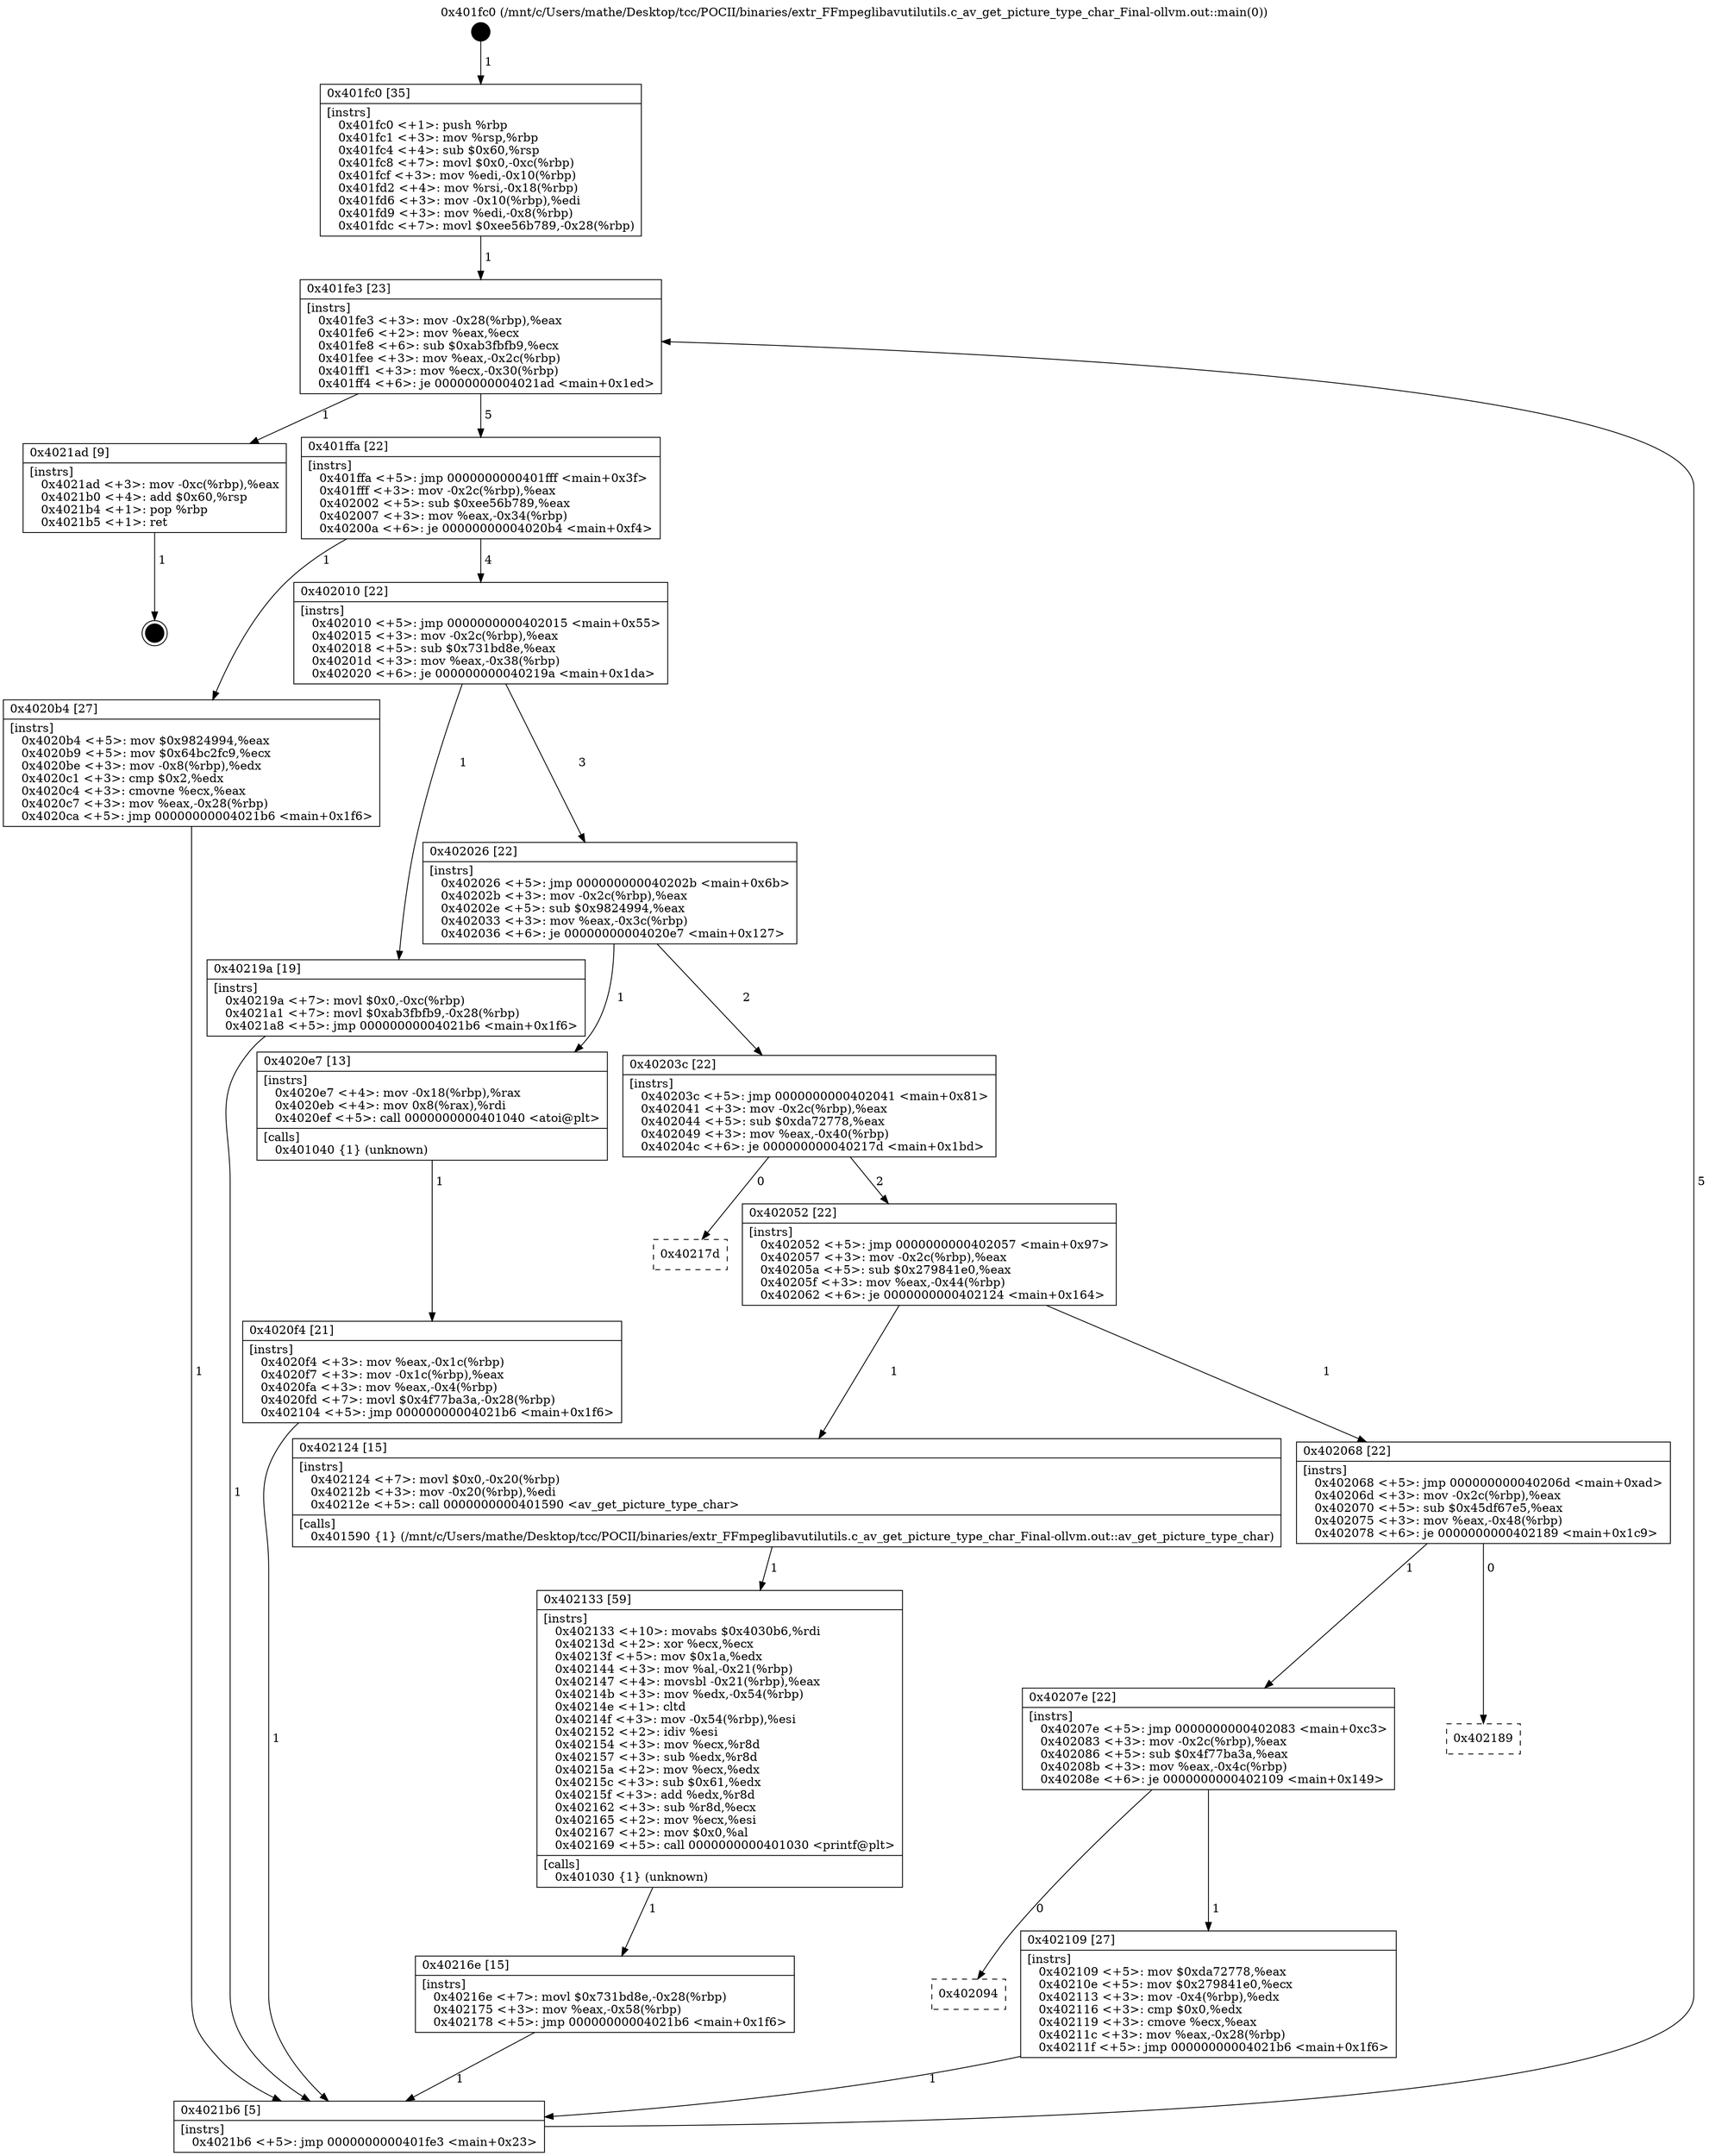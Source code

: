 digraph "0x401fc0" {
  label = "0x401fc0 (/mnt/c/Users/mathe/Desktop/tcc/POCII/binaries/extr_FFmpeglibavutilutils.c_av_get_picture_type_char_Final-ollvm.out::main(0))"
  labelloc = "t"
  node[shape=record]

  Entry [label="",width=0.3,height=0.3,shape=circle,fillcolor=black,style=filled]
  "0x401fe3" [label="{
     0x401fe3 [23]\l
     | [instrs]\l
     &nbsp;&nbsp;0x401fe3 \<+3\>: mov -0x28(%rbp),%eax\l
     &nbsp;&nbsp;0x401fe6 \<+2\>: mov %eax,%ecx\l
     &nbsp;&nbsp;0x401fe8 \<+6\>: sub $0xab3fbfb9,%ecx\l
     &nbsp;&nbsp;0x401fee \<+3\>: mov %eax,-0x2c(%rbp)\l
     &nbsp;&nbsp;0x401ff1 \<+3\>: mov %ecx,-0x30(%rbp)\l
     &nbsp;&nbsp;0x401ff4 \<+6\>: je 00000000004021ad \<main+0x1ed\>\l
  }"]
  "0x4021ad" [label="{
     0x4021ad [9]\l
     | [instrs]\l
     &nbsp;&nbsp;0x4021ad \<+3\>: mov -0xc(%rbp),%eax\l
     &nbsp;&nbsp;0x4021b0 \<+4\>: add $0x60,%rsp\l
     &nbsp;&nbsp;0x4021b4 \<+1\>: pop %rbp\l
     &nbsp;&nbsp;0x4021b5 \<+1\>: ret\l
  }"]
  "0x401ffa" [label="{
     0x401ffa [22]\l
     | [instrs]\l
     &nbsp;&nbsp;0x401ffa \<+5\>: jmp 0000000000401fff \<main+0x3f\>\l
     &nbsp;&nbsp;0x401fff \<+3\>: mov -0x2c(%rbp),%eax\l
     &nbsp;&nbsp;0x402002 \<+5\>: sub $0xee56b789,%eax\l
     &nbsp;&nbsp;0x402007 \<+3\>: mov %eax,-0x34(%rbp)\l
     &nbsp;&nbsp;0x40200a \<+6\>: je 00000000004020b4 \<main+0xf4\>\l
  }"]
  Exit [label="",width=0.3,height=0.3,shape=circle,fillcolor=black,style=filled,peripheries=2]
  "0x4020b4" [label="{
     0x4020b4 [27]\l
     | [instrs]\l
     &nbsp;&nbsp;0x4020b4 \<+5\>: mov $0x9824994,%eax\l
     &nbsp;&nbsp;0x4020b9 \<+5\>: mov $0x64bc2fc9,%ecx\l
     &nbsp;&nbsp;0x4020be \<+3\>: mov -0x8(%rbp),%edx\l
     &nbsp;&nbsp;0x4020c1 \<+3\>: cmp $0x2,%edx\l
     &nbsp;&nbsp;0x4020c4 \<+3\>: cmovne %ecx,%eax\l
     &nbsp;&nbsp;0x4020c7 \<+3\>: mov %eax,-0x28(%rbp)\l
     &nbsp;&nbsp;0x4020ca \<+5\>: jmp 00000000004021b6 \<main+0x1f6\>\l
  }"]
  "0x402010" [label="{
     0x402010 [22]\l
     | [instrs]\l
     &nbsp;&nbsp;0x402010 \<+5\>: jmp 0000000000402015 \<main+0x55\>\l
     &nbsp;&nbsp;0x402015 \<+3\>: mov -0x2c(%rbp),%eax\l
     &nbsp;&nbsp;0x402018 \<+5\>: sub $0x731bd8e,%eax\l
     &nbsp;&nbsp;0x40201d \<+3\>: mov %eax,-0x38(%rbp)\l
     &nbsp;&nbsp;0x402020 \<+6\>: je 000000000040219a \<main+0x1da\>\l
  }"]
  "0x4021b6" [label="{
     0x4021b6 [5]\l
     | [instrs]\l
     &nbsp;&nbsp;0x4021b6 \<+5\>: jmp 0000000000401fe3 \<main+0x23\>\l
  }"]
  "0x401fc0" [label="{
     0x401fc0 [35]\l
     | [instrs]\l
     &nbsp;&nbsp;0x401fc0 \<+1\>: push %rbp\l
     &nbsp;&nbsp;0x401fc1 \<+3\>: mov %rsp,%rbp\l
     &nbsp;&nbsp;0x401fc4 \<+4\>: sub $0x60,%rsp\l
     &nbsp;&nbsp;0x401fc8 \<+7\>: movl $0x0,-0xc(%rbp)\l
     &nbsp;&nbsp;0x401fcf \<+3\>: mov %edi,-0x10(%rbp)\l
     &nbsp;&nbsp;0x401fd2 \<+4\>: mov %rsi,-0x18(%rbp)\l
     &nbsp;&nbsp;0x401fd6 \<+3\>: mov -0x10(%rbp),%edi\l
     &nbsp;&nbsp;0x401fd9 \<+3\>: mov %edi,-0x8(%rbp)\l
     &nbsp;&nbsp;0x401fdc \<+7\>: movl $0xee56b789,-0x28(%rbp)\l
  }"]
  "0x40216e" [label="{
     0x40216e [15]\l
     | [instrs]\l
     &nbsp;&nbsp;0x40216e \<+7\>: movl $0x731bd8e,-0x28(%rbp)\l
     &nbsp;&nbsp;0x402175 \<+3\>: mov %eax,-0x58(%rbp)\l
     &nbsp;&nbsp;0x402178 \<+5\>: jmp 00000000004021b6 \<main+0x1f6\>\l
  }"]
  "0x40219a" [label="{
     0x40219a [19]\l
     | [instrs]\l
     &nbsp;&nbsp;0x40219a \<+7\>: movl $0x0,-0xc(%rbp)\l
     &nbsp;&nbsp;0x4021a1 \<+7\>: movl $0xab3fbfb9,-0x28(%rbp)\l
     &nbsp;&nbsp;0x4021a8 \<+5\>: jmp 00000000004021b6 \<main+0x1f6\>\l
  }"]
  "0x402026" [label="{
     0x402026 [22]\l
     | [instrs]\l
     &nbsp;&nbsp;0x402026 \<+5\>: jmp 000000000040202b \<main+0x6b\>\l
     &nbsp;&nbsp;0x40202b \<+3\>: mov -0x2c(%rbp),%eax\l
     &nbsp;&nbsp;0x40202e \<+5\>: sub $0x9824994,%eax\l
     &nbsp;&nbsp;0x402033 \<+3\>: mov %eax,-0x3c(%rbp)\l
     &nbsp;&nbsp;0x402036 \<+6\>: je 00000000004020e7 \<main+0x127\>\l
  }"]
  "0x402133" [label="{
     0x402133 [59]\l
     | [instrs]\l
     &nbsp;&nbsp;0x402133 \<+10\>: movabs $0x4030b6,%rdi\l
     &nbsp;&nbsp;0x40213d \<+2\>: xor %ecx,%ecx\l
     &nbsp;&nbsp;0x40213f \<+5\>: mov $0x1a,%edx\l
     &nbsp;&nbsp;0x402144 \<+3\>: mov %al,-0x21(%rbp)\l
     &nbsp;&nbsp;0x402147 \<+4\>: movsbl -0x21(%rbp),%eax\l
     &nbsp;&nbsp;0x40214b \<+3\>: mov %edx,-0x54(%rbp)\l
     &nbsp;&nbsp;0x40214e \<+1\>: cltd\l
     &nbsp;&nbsp;0x40214f \<+3\>: mov -0x54(%rbp),%esi\l
     &nbsp;&nbsp;0x402152 \<+2\>: idiv %esi\l
     &nbsp;&nbsp;0x402154 \<+3\>: mov %ecx,%r8d\l
     &nbsp;&nbsp;0x402157 \<+3\>: sub %edx,%r8d\l
     &nbsp;&nbsp;0x40215a \<+2\>: mov %ecx,%edx\l
     &nbsp;&nbsp;0x40215c \<+3\>: sub $0x61,%edx\l
     &nbsp;&nbsp;0x40215f \<+3\>: add %edx,%r8d\l
     &nbsp;&nbsp;0x402162 \<+3\>: sub %r8d,%ecx\l
     &nbsp;&nbsp;0x402165 \<+2\>: mov %ecx,%esi\l
     &nbsp;&nbsp;0x402167 \<+2\>: mov $0x0,%al\l
     &nbsp;&nbsp;0x402169 \<+5\>: call 0000000000401030 \<printf@plt\>\l
     | [calls]\l
     &nbsp;&nbsp;0x401030 \{1\} (unknown)\l
  }"]
  "0x4020e7" [label="{
     0x4020e7 [13]\l
     | [instrs]\l
     &nbsp;&nbsp;0x4020e7 \<+4\>: mov -0x18(%rbp),%rax\l
     &nbsp;&nbsp;0x4020eb \<+4\>: mov 0x8(%rax),%rdi\l
     &nbsp;&nbsp;0x4020ef \<+5\>: call 0000000000401040 \<atoi@plt\>\l
     | [calls]\l
     &nbsp;&nbsp;0x401040 \{1\} (unknown)\l
  }"]
  "0x40203c" [label="{
     0x40203c [22]\l
     | [instrs]\l
     &nbsp;&nbsp;0x40203c \<+5\>: jmp 0000000000402041 \<main+0x81\>\l
     &nbsp;&nbsp;0x402041 \<+3\>: mov -0x2c(%rbp),%eax\l
     &nbsp;&nbsp;0x402044 \<+5\>: sub $0xda72778,%eax\l
     &nbsp;&nbsp;0x402049 \<+3\>: mov %eax,-0x40(%rbp)\l
     &nbsp;&nbsp;0x40204c \<+6\>: je 000000000040217d \<main+0x1bd\>\l
  }"]
  "0x4020f4" [label="{
     0x4020f4 [21]\l
     | [instrs]\l
     &nbsp;&nbsp;0x4020f4 \<+3\>: mov %eax,-0x1c(%rbp)\l
     &nbsp;&nbsp;0x4020f7 \<+3\>: mov -0x1c(%rbp),%eax\l
     &nbsp;&nbsp;0x4020fa \<+3\>: mov %eax,-0x4(%rbp)\l
     &nbsp;&nbsp;0x4020fd \<+7\>: movl $0x4f77ba3a,-0x28(%rbp)\l
     &nbsp;&nbsp;0x402104 \<+5\>: jmp 00000000004021b6 \<main+0x1f6\>\l
  }"]
  "0x402094" [label="{
     0x402094\l
  }", style=dashed]
  "0x40217d" [label="{
     0x40217d\l
  }", style=dashed]
  "0x402052" [label="{
     0x402052 [22]\l
     | [instrs]\l
     &nbsp;&nbsp;0x402052 \<+5\>: jmp 0000000000402057 \<main+0x97\>\l
     &nbsp;&nbsp;0x402057 \<+3\>: mov -0x2c(%rbp),%eax\l
     &nbsp;&nbsp;0x40205a \<+5\>: sub $0x279841e0,%eax\l
     &nbsp;&nbsp;0x40205f \<+3\>: mov %eax,-0x44(%rbp)\l
     &nbsp;&nbsp;0x402062 \<+6\>: je 0000000000402124 \<main+0x164\>\l
  }"]
  "0x402109" [label="{
     0x402109 [27]\l
     | [instrs]\l
     &nbsp;&nbsp;0x402109 \<+5\>: mov $0xda72778,%eax\l
     &nbsp;&nbsp;0x40210e \<+5\>: mov $0x279841e0,%ecx\l
     &nbsp;&nbsp;0x402113 \<+3\>: mov -0x4(%rbp),%edx\l
     &nbsp;&nbsp;0x402116 \<+3\>: cmp $0x0,%edx\l
     &nbsp;&nbsp;0x402119 \<+3\>: cmove %ecx,%eax\l
     &nbsp;&nbsp;0x40211c \<+3\>: mov %eax,-0x28(%rbp)\l
     &nbsp;&nbsp;0x40211f \<+5\>: jmp 00000000004021b6 \<main+0x1f6\>\l
  }"]
  "0x402124" [label="{
     0x402124 [15]\l
     | [instrs]\l
     &nbsp;&nbsp;0x402124 \<+7\>: movl $0x0,-0x20(%rbp)\l
     &nbsp;&nbsp;0x40212b \<+3\>: mov -0x20(%rbp),%edi\l
     &nbsp;&nbsp;0x40212e \<+5\>: call 0000000000401590 \<av_get_picture_type_char\>\l
     | [calls]\l
     &nbsp;&nbsp;0x401590 \{1\} (/mnt/c/Users/mathe/Desktop/tcc/POCII/binaries/extr_FFmpeglibavutilutils.c_av_get_picture_type_char_Final-ollvm.out::av_get_picture_type_char)\l
  }"]
  "0x402068" [label="{
     0x402068 [22]\l
     | [instrs]\l
     &nbsp;&nbsp;0x402068 \<+5\>: jmp 000000000040206d \<main+0xad\>\l
     &nbsp;&nbsp;0x40206d \<+3\>: mov -0x2c(%rbp),%eax\l
     &nbsp;&nbsp;0x402070 \<+5\>: sub $0x45df67e5,%eax\l
     &nbsp;&nbsp;0x402075 \<+3\>: mov %eax,-0x48(%rbp)\l
     &nbsp;&nbsp;0x402078 \<+6\>: je 0000000000402189 \<main+0x1c9\>\l
  }"]
  "0x40207e" [label="{
     0x40207e [22]\l
     | [instrs]\l
     &nbsp;&nbsp;0x40207e \<+5\>: jmp 0000000000402083 \<main+0xc3\>\l
     &nbsp;&nbsp;0x402083 \<+3\>: mov -0x2c(%rbp),%eax\l
     &nbsp;&nbsp;0x402086 \<+5\>: sub $0x4f77ba3a,%eax\l
     &nbsp;&nbsp;0x40208b \<+3\>: mov %eax,-0x4c(%rbp)\l
     &nbsp;&nbsp;0x40208e \<+6\>: je 0000000000402109 \<main+0x149\>\l
  }"]
  "0x402189" [label="{
     0x402189\l
  }", style=dashed]
  Entry -> "0x401fc0" [label=" 1"]
  "0x401fe3" -> "0x4021ad" [label=" 1"]
  "0x401fe3" -> "0x401ffa" [label=" 5"]
  "0x4021ad" -> Exit [label=" 1"]
  "0x401ffa" -> "0x4020b4" [label=" 1"]
  "0x401ffa" -> "0x402010" [label=" 4"]
  "0x4020b4" -> "0x4021b6" [label=" 1"]
  "0x401fc0" -> "0x401fe3" [label=" 1"]
  "0x4021b6" -> "0x401fe3" [label=" 5"]
  "0x40219a" -> "0x4021b6" [label=" 1"]
  "0x402010" -> "0x40219a" [label=" 1"]
  "0x402010" -> "0x402026" [label=" 3"]
  "0x40216e" -> "0x4021b6" [label=" 1"]
  "0x402026" -> "0x4020e7" [label=" 1"]
  "0x402026" -> "0x40203c" [label=" 2"]
  "0x4020e7" -> "0x4020f4" [label=" 1"]
  "0x4020f4" -> "0x4021b6" [label=" 1"]
  "0x402133" -> "0x40216e" [label=" 1"]
  "0x40203c" -> "0x40217d" [label=" 0"]
  "0x40203c" -> "0x402052" [label=" 2"]
  "0x402124" -> "0x402133" [label=" 1"]
  "0x402052" -> "0x402124" [label=" 1"]
  "0x402052" -> "0x402068" [label=" 1"]
  "0x402109" -> "0x4021b6" [label=" 1"]
  "0x402068" -> "0x402189" [label=" 0"]
  "0x402068" -> "0x40207e" [label=" 1"]
  "0x40207e" -> "0x402094" [label=" 0"]
  "0x40207e" -> "0x402109" [label=" 1"]
}

